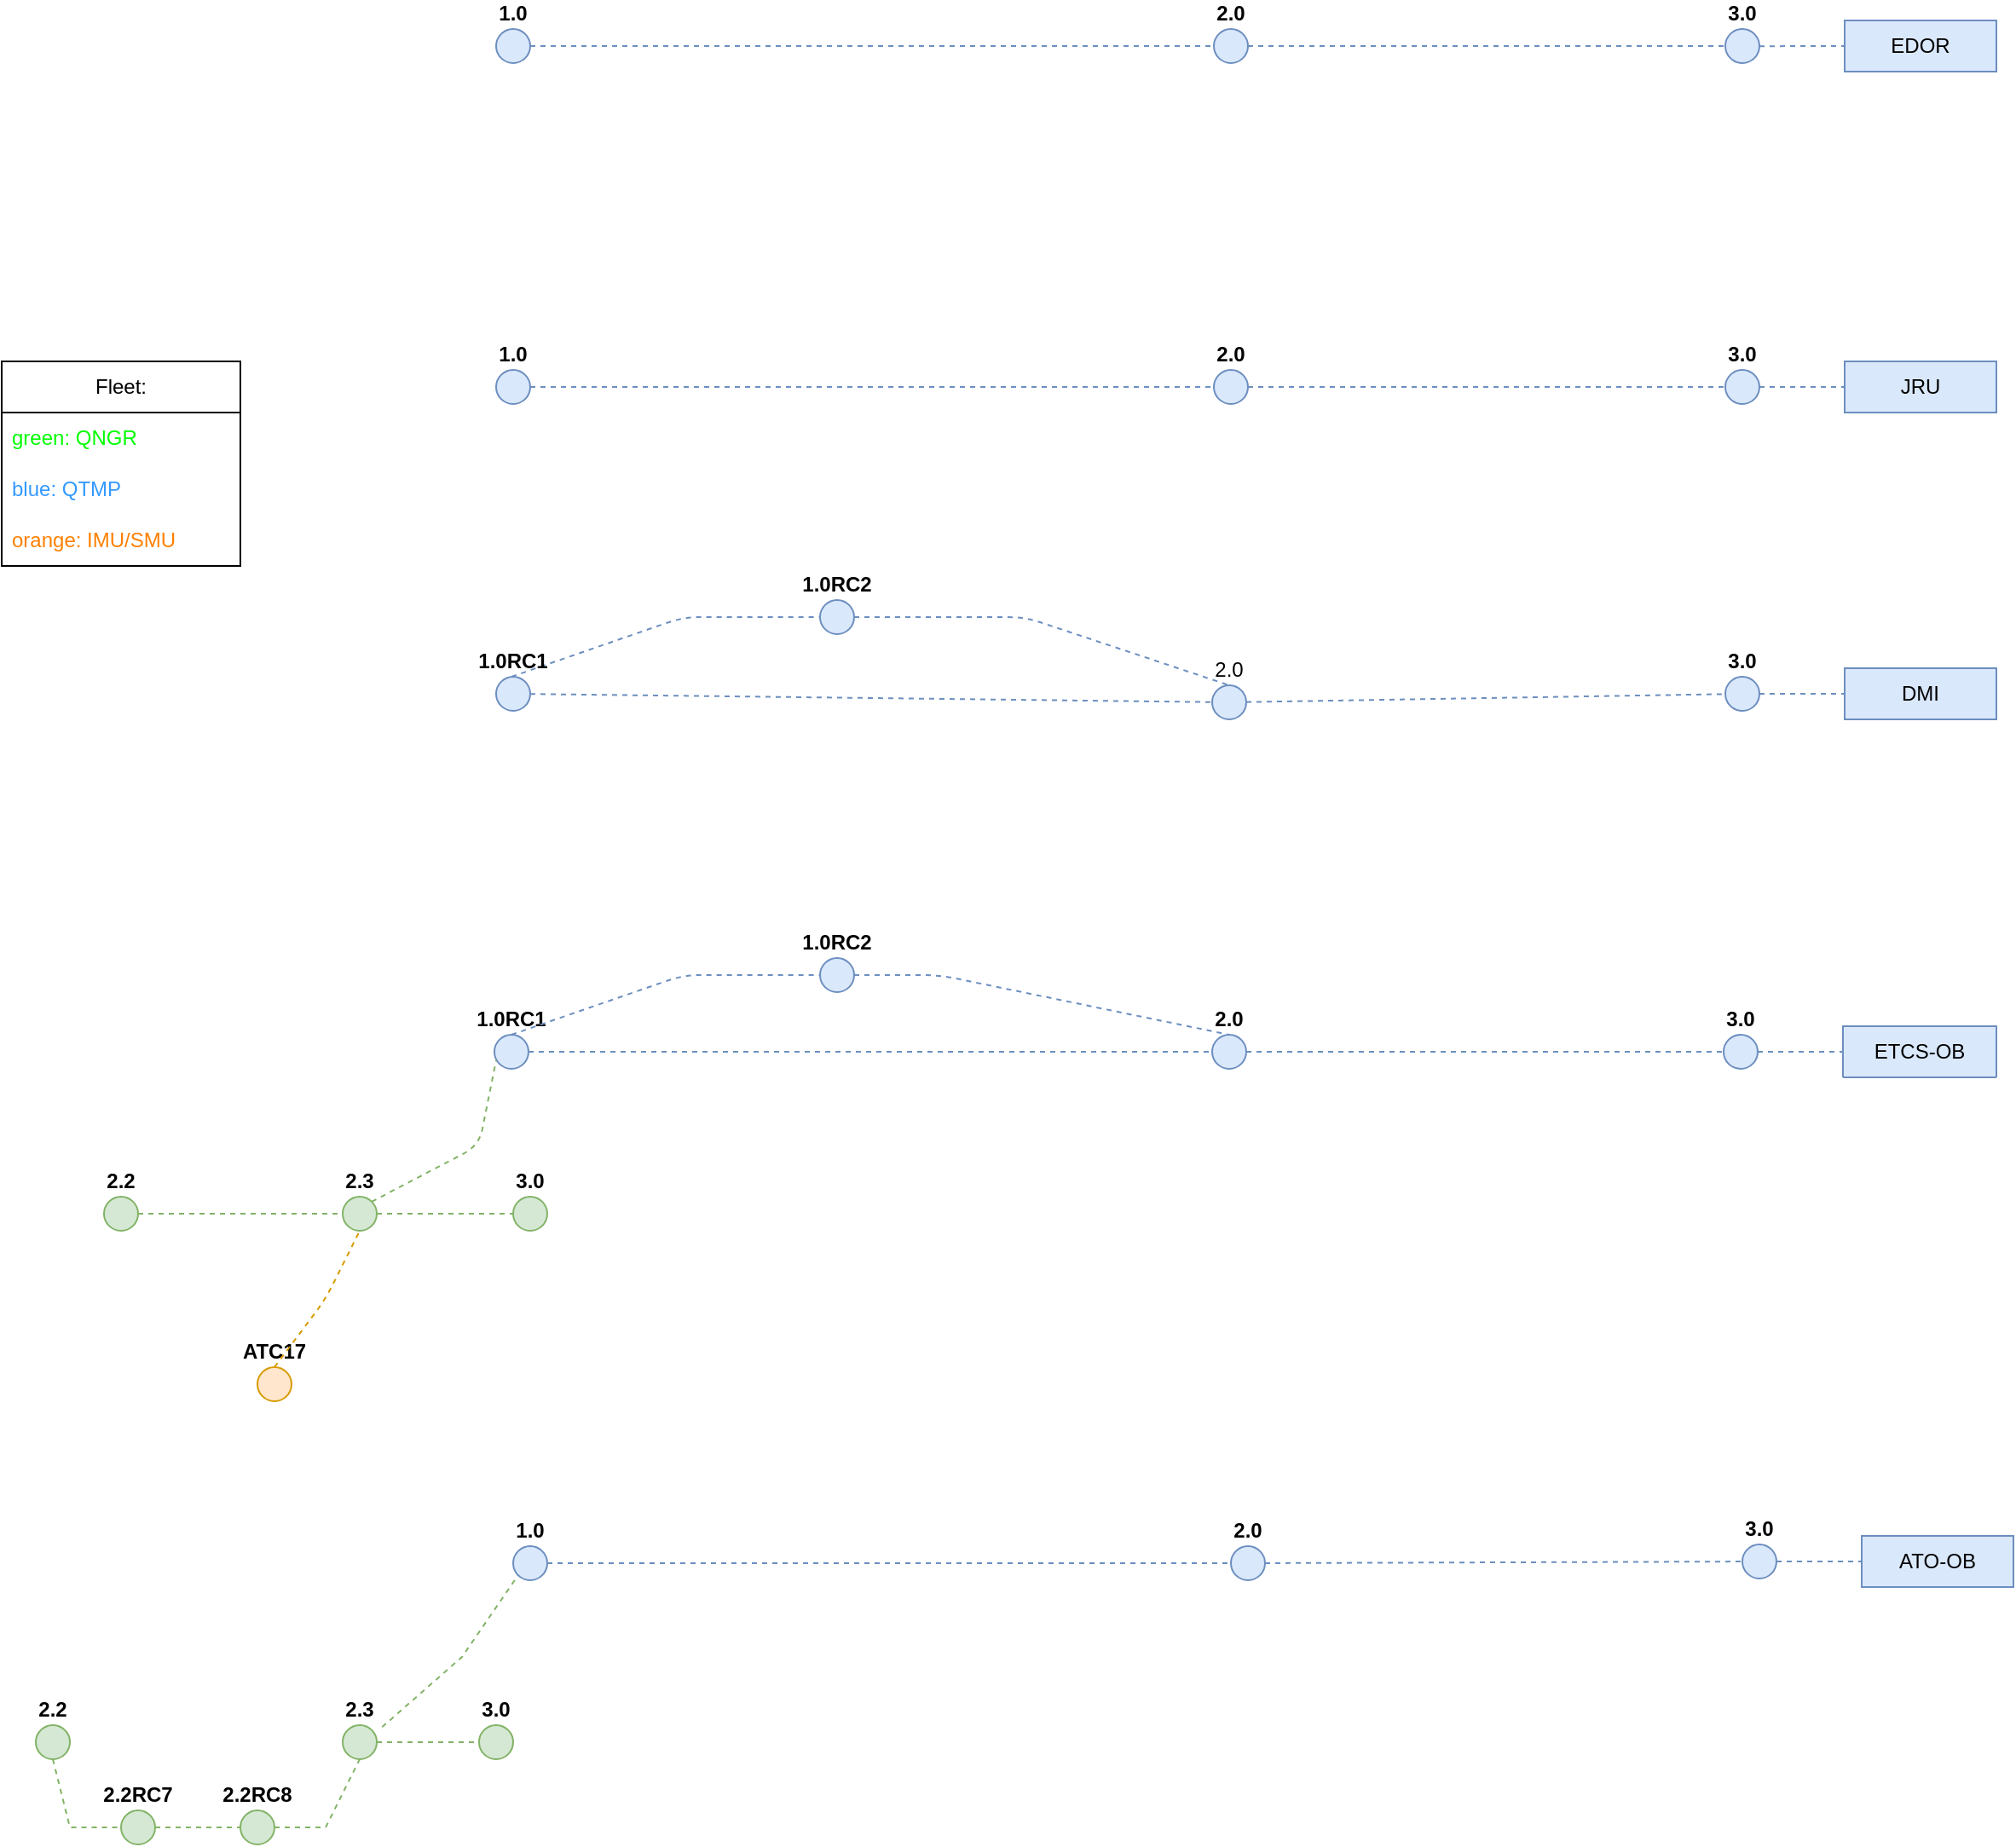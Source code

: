 <mxfile version="25.0.3">
  <diagram name="gitflow" id="YsHEfCWtMxy-4PZ75NSL">
    <mxGraphModel dx="2578" dy="2096" grid="1" gridSize="10" guides="1" tooltips="1" connect="1" arrows="1" fold="1" page="1" pageScale="1" pageWidth="850" pageHeight="1100" math="0" shadow="0">
      <root>
        <mxCell id="0" />
        <mxCell id="1" parent="0" />
        <mxCell id="qWxLDXMtbbsYDqkpyxWJ-5" value="" style="endArrow=none;dashed=1;html=1;fillColor=#dae8fc;strokeColor=#6c8ebf;rounded=0;entryX=0;entryY=0.5;entryDx=0;entryDy=0;" parent="1" source="qWxLDXMtbbsYDqkpyxWJ-12" target="au89qphzXt-BbgD6JoRx-5" edge="1">
          <mxGeometry width="50" height="50" relative="1" as="geometry">
            <mxPoint x="179" y="445" as="sourcePoint" />
            <mxPoint x="960.0" y="460.429" as="targetPoint" />
            <Array as="points" />
          </mxGeometry>
        </mxCell>
        <mxCell id="qWxLDXMtbbsYDqkpyxWJ-7" value="1.0RC1" style="ellipse;whiteSpace=wrap;html=1;aspect=fixed;fillColor=#dae8fc;strokeColor=#6c8ebf;fontStyle=1;labelPosition=center;verticalLabelPosition=top;align=center;verticalAlign=bottom;" parent="1" vertex="1">
          <mxGeometry x="169" y="435" width="20" height="20" as="geometry" />
        </mxCell>
        <mxCell id="qWxLDXMtbbsYDqkpyxWJ-12" value="3.0" style="ellipse;whiteSpace=wrap;html=1;aspect=fixed;fillColor=#dae8fc;strokeColor=#6c8ebf;fontStyle=1;labelPosition=center;verticalLabelPosition=top;align=center;verticalAlign=bottom;" parent="1" vertex="1">
          <mxGeometry x="890" y="435" width="20" height="20" as="geometry" />
        </mxCell>
        <mxCell id="qWxLDXMtbbsYDqkpyxWJ-13" value="" style="endArrow=none;dashed=1;html=1;fillColor=#dae8fc;strokeColor=#6c8ebf;rounded=0;" parent="1" source="qWxLDXMtbbsYDqkpyxWJ-30" target="qWxLDXMtbbsYDqkpyxWJ-12" edge="1">
          <mxGeometry width="50" height="50" relative="1" as="geometry">
            <mxPoint x="189" y="445" as="sourcePoint" />
            <mxPoint x="839" y="445" as="targetPoint" />
          </mxGeometry>
        </mxCell>
        <mxCell id="qWxLDXMtbbsYDqkpyxWJ-30" value="2.0" style="ellipse;whiteSpace=wrap;html=1;aspect=fixed;fillColor=#dae8fc;strokeColor=#6c8ebf;fontStyle=1;labelPosition=center;verticalLabelPosition=top;align=center;verticalAlign=bottom;" parent="1" vertex="1">
          <mxGeometry x="590" y="435" width="20" height="20" as="geometry" />
        </mxCell>
        <mxCell id="qWxLDXMtbbsYDqkpyxWJ-31" value="" style="endArrow=none;dashed=1;html=1;fillColor=#dae8fc;strokeColor=#6c8ebf;rounded=0;" parent="1" source="qWxLDXMtbbsYDqkpyxWJ-7" target="qWxLDXMtbbsYDqkpyxWJ-30" edge="1">
          <mxGeometry width="50" height="50" relative="1" as="geometry">
            <mxPoint x="189.0" y="445" as="sourcePoint" />
            <mxPoint x="829" y="445" as="targetPoint" />
            <Array as="points" />
          </mxGeometry>
        </mxCell>
        <mxCell id="au89qphzXt-BbgD6JoRx-1" value="Fleet:" style="swimlane;fontStyle=0;childLayout=stackLayout;horizontal=1;startSize=30;horizontalStack=0;resizeParent=1;resizeParentMax=0;resizeLast=0;collapsible=1;marginBottom=0;whiteSpace=wrap;html=1;" parent="1" vertex="1">
          <mxGeometry x="-120" y="40" width="140" height="120" as="geometry">
            <mxRectangle x="-210" y="140" width="70" height="30" as="alternateBounds" />
          </mxGeometry>
        </mxCell>
        <mxCell id="au89qphzXt-BbgD6JoRx-2" value="&lt;font color=&quot;#00ff00&quot;&gt;green: QNGR&lt;/font&gt;" style="text;strokeColor=none;fillColor=none;align=left;verticalAlign=middle;spacingLeft=4;spacingRight=4;overflow=hidden;points=[[0,0.5],[1,0.5]];portConstraint=eastwest;rotatable=0;whiteSpace=wrap;html=1;" parent="au89qphzXt-BbgD6JoRx-1" vertex="1">
          <mxGeometry y="30" width="140" height="30" as="geometry" />
        </mxCell>
        <mxCell id="au89qphzXt-BbgD6JoRx-3" value="blue: QTMP" style="text;strokeColor=none;fillColor=none;align=left;verticalAlign=middle;spacingLeft=4;spacingRight=4;overflow=hidden;points=[[0,0.5],[1,0.5]];portConstraint=eastwest;rotatable=0;whiteSpace=wrap;html=1;fontColor=#3399FF;" parent="au89qphzXt-BbgD6JoRx-1" vertex="1">
          <mxGeometry y="60" width="140" height="30" as="geometry" />
        </mxCell>
        <mxCell id="au89qphzXt-BbgD6JoRx-4" value="orange: IMU/SMU" style="text;strokeColor=none;fillColor=none;align=left;verticalAlign=middle;spacingLeft=4;spacingRight=4;overflow=hidden;points=[[0,0.5],[1,0.5]];portConstraint=eastwest;rotatable=0;whiteSpace=wrap;html=1;fontColor=#FF8000;" parent="au89qphzXt-BbgD6JoRx-1" vertex="1">
          <mxGeometry y="90" width="140" height="30" as="geometry" />
        </mxCell>
        <mxCell id="au89qphzXt-BbgD6JoRx-5" value="ETCS-OB" style="swimlane;fontStyle=0;childLayout=stackLayout;horizontal=1;startSize=30;horizontalStack=0;resizeParent=1;resizeParentMax=0;resizeLast=0;collapsible=1;marginBottom=0;whiteSpace=wrap;html=1;fillColor=#dae8fc;strokeColor=#6c8ebf;" parent="1" vertex="1" collapsed="1">
          <mxGeometry x="960" y="430" width="90" height="30" as="geometry">
            <mxRectangle x="960" y="430" width="140" height="150" as="alternateBounds" />
          </mxGeometry>
        </mxCell>
        <mxCell id="au89qphzXt-BbgD6JoRx-6" value="EVC" style="text;strokeColor=none;fillColor=none;align=left;verticalAlign=middle;spacingLeft=4;spacingRight=4;overflow=hidden;points=[[0,0.5],[1,0.5]];portConstraint=eastwest;rotatable=0;whiteSpace=wrap;html=1;fontColor=default;" parent="au89qphzXt-BbgD6JoRx-5" vertex="1">
          <mxGeometry y="30" width="140" height="30" as="geometry" />
        </mxCell>
        <mxCell id="au89qphzXt-BbgD6JoRx-10" value="RTM" style="text;strokeColor=none;fillColor=none;align=left;verticalAlign=middle;spacingLeft=4;spacingRight=4;overflow=hidden;points=[[0,0.5],[1,0.5]];portConstraint=eastwest;rotatable=0;whiteSpace=wrap;html=1;fontColor=default;" parent="au89qphzXt-BbgD6JoRx-5" vertex="1">
          <mxGeometry y="60" width="140" height="30" as="geometry" />
        </mxCell>
        <mxCell id="au89qphzXt-BbgD6JoRx-11" value="BTM" style="text;strokeColor=none;fillColor=none;align=left;verticalAlign=middle;spacingLeft=4;spacingRight=4;overflow=hidden;points=[[0,0.5],[1,0.5]];portConstraint=eastwest;rotatable=0;whiteSpace=wrap;html=1;fontColor=default;" parent="au89qphzXt-BbgD6JoRx-5" vertex="1">
          <mxGeometry y="90" width="140" height="30" as="geometry" />
        </mxCell>
        <mxCell id="au89qphzXt-BbgD6JoRx-12" value="AWIO" style="text;strokeColor=none;fillColor=none;align=left;verticalAlign=middle;spacingLeft=4;spacingRight=4;overflow=hidden;points=[[0,0.5],[1,0.5]];portConstraint=eastwest;rotatable=0;whiteSpace=wrap;html=1;fontColor=default;" parent="au89qphzXt-BbgD6JoRx-5" vertex="1">
          <mxGeometry y="120" width="140" height="30" as="geometry" />
        </mxCell>
        <mxCell id="au89qphzXt-BbgD6JoRx-13" value="1.0RC2" style="ellipse;whiteSpace=wrap;html=1;aspect=fixed;fillColor=#dae8fc;strokeColor=#6c8ebf;fontStyle=1;labelPosition=center;verticalLabelPosition=top;align=center;verticalAlign=bottom;" parent="1" vertex="1">
          <mxGeometry x="360" y="390" width="20" height="20" as="geometry" />
        </mxCell>
        <mxCell id="au89qphzXt-BbgD6JoRx-14" value="" style="endArrow=none;dashed=1;html=1;fillColor=#dae8fc;strokeColor=#6c8ebf;rounded=1;entryX=0;entryY=0.5;entryDx=0;entryDy=0;exitX=0.5;exitY=0;exitDx=0;exitDy=0;curved=0;" parent="1" source="qWxLDXMtbbsYDqkpyxWJ-7" target="au89qphzXt-BbgD6JoRx-13" edge="1">
          <mxGeometry width="50" height="50" relative="1" as="geometry">
            <mxPoint x="199" y="455" as="sourcePoint" />
            <mxPoint x="600" y="455" as="targetPoint" />
            <Array as="points">
              <mxPoint x="280" y="400" />
            </Array>
          </mxGeometry>
        </mxCell>
        <mxCell id="au89qphzXt-BbgD6JoRx-15" value="" style="endArrow=none;dashed=1;html=1;fillColor=#dae8fc;strokeColor=#6c8ebf;rounded=1;entryX=0.5;entryY=0;entryDx=0;entryDy=0;exitX=1;exitY=0.5;exitDx=0;exitDy=0;curved=0;" parent="1" source="au89qphzXt-BbgD6JoRx-13" target="qWxLDXMtbbsYDqkpyxWJ-30" edge="1">
          <mxGeometry width="50" height="50" relative="1" as="geometry">
            <mxPoint x="189" y="445" as="sourcePoint" />
            <mxPoint x="330" y="410" as="targetPoint" />
            <Array as="points">
              <mxPoint x="430" y="400" />
            </Array>
          </mxGeometry>
        </mxCell>
        <mxCell id="au89qphzXt-BbgD6JoRx-22" value="1.0RC2" style="ellipse;whiteSpace=wrap;html=1;aspect=fixed;fillColor=#dae8fc;strokeColor=#6c8ebf;fontStyle=1;labelPosition=center;verticalLabelPosition=top;align=center;verticalAlign=bottom;" parent="1" vertex="1">
          <mxGeometry x="360" y="180" width="20" height="20" as="geometry" />
        </mxCell>
        <mxCell id="au89qphzXt-BbgD6JoRx-23" value="" style="endArrow=none;dashed=1;html=1;fillColor=#dae8fc;strokeColor=#6c8ebf;rounded=1;entryX=0;entryY=0.5;entryDx=0;entryDy=0;exitX=0.5;exitY=0;exitDx=0;exitDy=0;curved=0;" parent="1" target="au89qphzXt-BbgD6JoRx-22" edge="1">
          <mxGeometry width="50" height="50" relative="1" as="geometry">
            <mxPoint x="179" y="225" as="sourcePoint" />
            <mxPoint x="600" y="245" as="targetPoint" />
            <Array as="points">
              <mxPoint x="280" y="190" />
            </Array>
          </mxGeometry>
        </mxCell>
        <mxCell id="l_6zvidcfWiHV1EVnjiD-2" value="" style="endArrow=none;dashed=1;html=1;fillColor=#dae8fc;strokeColor=#6c8ebf;rounded=1;entryX=0.5;entryY=0;entryDx=0;entryDy=0;exitX=1;exitY=0.5;exitDx=0;exitDy=0;curved=0;" edge="1" parent="1" source="au89qphzXt-BbgD6JoRx-22" target="qWxLDXMtbbsYDqkpyxWJ-131">
          <mxGeometry width="50" height="50" relative="1" as="geometry">
            <mxPoint x="189" y="235" as="sourcePoint" />
            <mxPoint x="370" y="200" as="targetPoint" />
            <Array as="points">
              <mxPoint x="480" y="190" />
            </Array>
          </mxGeometry>
        </mxCell>
        <mxCell id="qWxLDXMtbbsYDqkpyxWJ-114" value="ATC17" parent="0" />
        <mxCell id="qWxLDXMtbbsYDqkpyxWJ-127" value="" style="endArrow=none;dashed=1;html=1;fillColor=#dae8fc;strokeColor=#6c8ebf;rounded=0;" parent="qWxLDXMtbbsYDqkpyxWJ-114" source="qWxLDXMtbbsYDqkpyxWJ-129" target="qWxLDXMtbbsYDqkpyxWJ-133" edge="1">
          <mxGeometry width="50" height="50" relative="1" as="geometry">
            <mxPoint x="180" y="235" as="sourcePoint" />
            <mxPoint x="860" y="235" as="targetPoint" />
          </mxGeometry>
        </mxCell>
        <mxCell id="qWxLDXMtbbsYDqkpyxWJ-128" value="1.0RC1" style="ellipse;whiteSpace=wrap;html=1;aspect=fixed;fillColor=#dae8fc;strokeColor=#6c8ebf;fontStyle=1;labelPosition=center;verticalLabelPosition=top;align=center;verticalAlign=bottom;" parent="qWxLDXMtbbsYDqkpyxWJ-114" vertex="1">
          <mxGeometry x="170" y="225" width="20" height="20" as="geometry" />
        </mxCell>
        <mxCell id="qWxLDXMtbbsYDqkpyxWJ-129" value="3.0" style="ellipse;whiteSpace=wrap;html=1;aspect=fixed;fillColor=#dae8fc;strokeColor=#6c8ebf;fontStyle=1;labelPosition=center;verticalLabelPosition=top;align=center;verticalAlign=bottom;" parent="qWxLDXMtbbsYDqkpyxWJ-114" vertex="1">
          <mxGeometry x="891" y="225" width="20" height="20" as="geometry" />
        </mxCell>
        <mxCell id="qWxLDXMtbbsYDqkpyxWJ-130" value="" style="endArrow=none;dashed=1;html=1;fillColor=#dae8fc;strokeColor=#6c8ebf;rounded=0;" parent="qWxLDXMtbbsYDqkpyxWJ-114" source="qWxLDXMtbbsYDqkpyxWJ-131" target="qWxLDXMtbbsYDqkpyxWJ-129" edge="1">
          <mxGeometry width="50" height="50" relative="1" as="geometry">
            <mxPoint x="190" y="235" as="sourcePoint" />
            <mxPoint x="840" y="235" as="targetPoint" />
          </mxGeometry>
        </mxCell>
        <mxCell id="qWxLDXMtbbsYDqkpyxWJ-131" value="2.0" style="ellipse;whiteSpace=wrap;html=1;aspect=fixed;fillColor=#dae8fc;strokeColor=#6c8ebf;fontStyle=0;labelPosition=center;verticalLabelPosition=top;align=center;verticalAlign=bottom;" parent="qWxLDXMtbbsYDqkpyxWJ-114" vertex="1">
          <mxGeometry x="590" y="230" width="20" height="20" as="geometry" />
        </mxCell>
        <mxCell id="qWxLDXMtbbsYDqkpyxWJ-132" value="" style="endArrow=none;dashed=1;html=1;fillColor=#dae8fc;strokeColor=#6c8ebf;rounded=0;" parent="qWxLDXMtbbsYDqkpyxWJ-114" source="qWxLDXMtbbsYDqkpyxWJ-128" target="qWxLDXMtbbsYDqkpyxWJ-131" edge="1">
          <mxGeometry width="50" height="50" relative="1" as="geometry">
            <mxPoint x="190.0" y="235" as="sourcePoint" />
            <mxPoint x="830" y="235" as="targetPoint" />
            <Array as="points" />
          </mxGeometry>
        </mxCell>
        <mxCell id="qWxLDXMtbbsYDqkpyxWJ-133" value="DMI" style="text;html=1;strokeColor=#6c8ebf;fillColor=#dae8fc;align=center;verticalAlign=middle;whiteSpace=wrap;rounded=0;container=1;collapsible=0;" parent="qWxLDXMtbbsYDqkpyxWJ-114" vertex="1">
          <mxGeometry x="961" y="220" width="89" height="30" as="geometry">
            <mxRectangle x="961" y="610" width="90" height="30" as="alternateBounds" />
          </mxGeometry>
        </mxCell>
        <mxCell id="qWxLDXMtbbsYDqkpyxWJ-134" value="" style="endArrow=none;dashed=1;html=1;fillColor=#dae8fc;strokeColor=#6c8ebf;rounded=0;" parent="qWxLDXMtbbsYDqkpyxWJ-114" source="qWxLDXMtbbsYDqkpyxWJ-136" target="qWxLDXMtbbsYDqkpyxWJ-140" edge="1">
          <mxGeometry width="50" height="50" relative="1" as="geometry">
            <mxPoint x="180" y="55" as="sourcePoint" />
            <mxPoint x="860" y="55" as="targetPoint" />
          </mxGeometry>
        </mxCell>
        <mxCell id="qWxLDXMtbbsYDqkpyxWJ-135" value="1.0" style="ellipse;whiteSpace=wrap;html=1;aspect=fixed;fillColor=#dae8fc;strokeColor=#6c8ebf;fontStyle=1;labelPosition=center;verticalLabelPosition=top;align=center;verticalAlign=bottom;" parent="qWxLDXMtbbsYDqkpyxWJ-114" vertex="1">
          <mxGeometry x="170" y="45" width="20" height="20" as="geometry" />
        </mxCell>
        <mxCell id="qWxLDXMtbbsYDqkpyxWJ-136" value="3.0" style="ellipse;whiteSpace=wrap;html=1;aspect=fixed;fillColor=#dae8fc;strokeColor=#6c8ebf;fontStyle=1;labelPosition=center;verticalLabelPosition=top;align=center;verticalAlign=bottom;" parent="qWxLDXMtbbsYDqkpyxWJ-114" vertex="1">
          <mxGeometry x="891" y="45" width="20" height="20" as="geometry" />
        </mxCell>
        <mxCell id="qWxLDXMtbbsYDqkpyxWJ-137" value="" style="endArrow=none;dashed=1;html=1;fillColor=#dae8fc;strokeColor=#6c8ebf;rounded=0;" parent="qWxLDXMtbbsYDqkpyxWJ-114" source="qWxLDXMtbbsYDqkpyxWJ-138" target="qWxLDXMtbbsYDqkpyxWJ-136" edge="1">
          <mxGeometry width="50" height="50" relative="1" as="geometry">
            <mxPoint x="190" y="55" as="sourcePoint" />
            <mxPoint x="840" y="55" as="targetPoint" />
          </mxGeometry>
        </mxCell>
        <mxCell id="qWxLDXMtbbsYDqkpyxWJ-138" value="2.0" style="ellipse;whiteSpace=wrap;html=1;aspect=fixed;fillColor=#dae8fc;strokeColor=#6c8ebf;fontStyle=1;labelPosition=center;verticalLabelPosition=top;align=center;verticalAlign=bottom;" parent="qWxLDXMtbbsYDqkpyxWJ-114" vertex="1">
          <mxGeometry x="591" y="45" width="20" height="20" as="geometry" />
        </mxCell>
        <mxCell id="qWxLDXMtbbsYDqkpyxWJ-139" value="" style="endArrow=none;dashed=1;html=1;fillColor=#dae8fc;strokeColor=#6c8ebf;rounded=0;" parent="qWxLDXMtbbsYDqkpyxWJ-114" source="qWxLDXMtbbsYDqkpyxWJ-135" target="qWxLDXMtbbsYDqkpyxWJ-138" edge="1">
          <mxGeometry width="50" height="50" relative="1" as="geometry">
            <mxPoint x="190.0" y="55" as="sourcePoint" />
            <mxPoint x="830" y="55" as="targetPoint" />
            <Array as="points" />
          </mxGeometry>
        </mxCell>
        <mxCell id="qWxLDXMtbbsYDqkpyxWJ-140" value="JRU" style="text;html=1;strokeColor=#6c8ebf;fillColor=#dae8fc;align=center;verticalAlign=middle;whiteSpace=wrap;rounded=0;container=1;collapsible=0;" parent="qWxLDXMtbbsYDqkpyxWJ-114" vertex="1">
          <mxGeometry x="961" y="40" width="89" height="30" as="geometry">
            <mxRectangle x="961" y="610" width="90" height="30" as="alternateBounds" />
          </mxGeometry>
        </mxCell>
        <mxCell id="qWxLDXMtbbsYDqkpyxWJ-141" value="" style="endArrow=none;dashed=1;html=1;fillColor=#dae8fc;strokeColor=#6c8ebf;rounded=0;" parent="qWxLDXMtbbsYDqkpyxWJ-114" source="qWxLDXMtbbsYDqkpyxWJ-143" target="qWxLDXMtbbsYDqkpyxWJ-147" edge="1">
          <mxGeometry width="50" height="50" relative="1" as="geometry">
            <mxPoint x="180" y="-145" as="sourcePoint" />
            <mxPoint x="860" y="-145" as="targetPoint" />
          </mxGeometry>
        </mxCell>
        <mxCell id="qWxLDXMtbbsYDqkpyxWJ-142" value="1.0" style="ellipse;whiteSpace=wrap;html=1;aspect=fixed;fillColor=#dae8fc;strokeColor=#6c8ebf;fontStyle=1;labelPosition=center;verticalLabelPosition=top;align=center;verticalAlign=bottom;" parent="qWxLDXMtbbsYDqkpyxWJ-114" vertex="1">
          <mxGeometry x="170" y="-155" width="20" height="20" as="geometry" />
        </mxCell>
        <mxCell id="qWxLDXMtbbsYDqkpyxWJ-143" value="3.0" style="ellipse;whiteSpace=wrap;html=1;aspect=fixed;fillColor=#dae8fc;strokeColor=#6c8ebf;fontStyle=1;labelPosition=center;verticalLabelPosition=top;align=center;verticalAlign=bottom;" parent="qWxLDXMtbbsYDqkpyxWJ-114" vertex="1">
          <mxGeometry x="891" y="-155" width="20" height="20" as="geometry" />
        </mxCell>
        <mxCell id="qWxLDXMtbbsYDqkpyxWJ-144" value="" style="endArrow=none;dashed=1;html=1;fillColor=#dae8fc;strokeColor=#6c8ebf;rounded=0;" parent="qWxLDXMtbbsYDqkpyxWJ-114" source="qWxLDXMtbbsYDqkpyxWJ-145" target="qWxLDXMtbbsYDqkpyxWJ-143" edge="1">
          <mxGeometry width="50" height="50" relative="1" as="geometry">
            <mxPoint x="190" y="-145" as="sourcePoint" />
            <mxPoint x="840" y="-145" as="targetPoint" />
          </mxGeometry>
        </mxCell>
        <mxCell id="qWxLDXMtbbsYDqkpyxWJ-145" value="2.0" style="ellipse;whiteSpace=wrap;html=1;aspect=fixed;fillColor=#dae8fc;strokeColor=#6c8ebf;fontStyle=1;labelPosition=center;verticalLabelPosition=top;align=center;verticalAlign=bottom;" parent="qWxLDXMtbbsYDqkpyxWJ-114" vertex="1">
          <mxGeometry x="591" y="-155" width="20" height="20" as="geometry" />
        </mxCell>
        <mxCell id="qWxLDXMtbbsYDqkpyxWJ-146" value="" style="endArrow=none;dashed=1;html=1;fillColor=#dae8fc;strokeColor=#6c8ebf;rounded=0;" parent="qWxLDXMtbbsYDqkpyxWJ-114" source="qWxLDXMtbbsYDqkpyxWJ-142" target="qWxLDXMtbbsYDqkpyxWJ-145" edge="1">
          <mxGeometry width="50" height="50" relative="1" as="geometry">
            <mxPoint x="190.0" y="-145" as="sourcePoint" />
            <mxPoint x="830" y="-145" as="targetPoint" />
            <Array as="points" />
          </mxGeometry>
        </mxCell>
        <mxCell id="qWxLDXMtbbsYDqkpyxWJ-147" value="EDOR" style="text;html=1;strokeColor=#6c8ebf;fillColor=#dae8fc;align=center;verticalAlign=middle;whiteSpace=wrap;rounded=0;container=1;collapsible=0;" parent="qWxLDXMtbbsYDqkpyxWJ-114" vertex="1">
          <mxGeometry x="961" y="-160" width="89" height="30" as="geometry">
            <mxRectangle x="961" y="610" width="90" height="30" as="alternateBounds" />
          </mxGeometry>
        </mxCell>
        <mxCell id="qWxLDXMtbbsYDqkpyxWJ-169" value="2.3" style="ellipse;whiteSpace=wrap;html=1;aspect=fixed;fillColor=#d5e8d4;strokeColor=#82b366;fontStyle=1;labelPosition=center;verticalLabelPosition=top;align=center;verticalAlign=bottom;" parent="qWxLDXMtbbsYDqkpyxWJ-114" vertex="1">
          <mxGeometry x="80" y="530" width="20" height="20" as="geometry" />
        </mxCell>
        <mxCell id="qWxLDXMtbbsYDqkpyxWJ-173" value="3.0" style="ellipse;whiteSpace=wrap;html=1;aspect=fixed;fillColor=#d5e8d4;strokeColor=#82b366;fontStyle=1;labelPosition=center;verticalLabelPosition=top;align=center;verticalAlign=bottom;" parent="qWxLDXMtbbsYDqkpyxWJ-114" vertex="1">
          <mxGeometry x="180" y="530" width="20" height="20" as="geometry" />
        </mxCell>
        <mxCell id="qWxLDXMtbbsYDqkpyxWJ-174" value="" style="endArrow=none;dashed=1;html=1;fillColor=#d5e8d4;strokeColor=#82b366;rounded=0;startFillColor=#33FF33;exitX=1;exitY=0.5;exitDx=0;exitDy=0;entryX=0;entryY=0.5;entryDx=0;entryDy=0;orthogonalLoop=0;" parent="qWxLDXMtbbsYDqkpyxWJ-114" source="qWxLDXMtbbsYDqkpyxWJ-169" target="qWxLDXMtbbsYDqkpyxWJ-173" edge="1">
          <mxGeometry width="50" height="50" relative="1" as="geometry">
            <mxPoint y="600" as="sourcePoint" />
            <mxPoint x="50" y="600" as="targetPoint" />
            <Array as="points" />
          </mxGeometry>
        </mxCell>
        <mxCell id="qWxLDXMtbbsYDqkpyxWJ-177" value="" style="endArrow=none;dashed=1;html=1;fillColor=#d5e8d4;strokeColor=#82b366;rounded=0;startFillColor=#33FF33;entryX=0;entryY=0.5;entryDx=0;entryDy=0;orthogonalLoop=0;" parent="qWxLDXMtbbsYDqkpyxWJ-114" source="qWxLDXMtbbsYDqkpyxWJ-170" target="qWxLDXMtbbsYDqkpyxWJ-169" edge="1">
          <mxGeometry width="50" height="50" relative="1" as="geometry">
            <mxPoint x="-60" y="540" as="sourcePoint" />
            <mxPoint x="-30" y="590" as="targetPoint" />
            <Array as="points" />
          </mxGeometry>
        </mxCell>
        <mxCell id="qWxLDXMtbbsYDqkpyxWJ-178" value="" style="endArrow=none;dashed=1;html=1;fillColor=#d5e8d4;strokeColor=#82b366;rounded=0;startFillColor=#33FF33;entryX=0;entryY=0.5;entryDx=0;entryDy=0;orthogonalLoop=0;" parent="qWxLDXMtbbsYDqkpyxWJ-114" target="qWxLDXMtbbsYDqkpyxWJ-170" edge="1">
          <mxGeometry width="50" height="50" relative="1" as="geometry">
            <mxPoint x="-60" y="540" as="sourcePoint" />
            <mxPoint x="130" y="540" as="targetPoint" />
            <Array as="points" />
          </mxGeometry>
        </mxCell>
        <mxCell id="qWxLDXMtbbsYDqkpyxWJ-170" value="2.2" style="ellipse;whiteSpace=wrap;html=1;aspect=fixed;fillColor=#d5e8d4;strokeColor=#82b366;fontStyle=1;labelPosition=center;verticalLabelPosition=top;align=center;verticalAlign=bottom;" parent="qWxLDXMtbbsYDqkpyxWJ-114" vertex="1">
          <mxGeometry x="-60" y="530" width="20" height="20" as="geometry" />
        </mxCell>
        <mxCell id="qWxLDXMtbbsYDqkpyxWJ-181" value="ATC17" style="ellipse;whiteSpace=wrap;html=1;aspect=fixed;fillColor=#ffe6cc;strokeColor=#d79b00;fontStyle=1;labelPosition=center;verticalLabelPosition=top;align=center;verticalAlign=bottom;" parent="qWxLDXMtbbsYDqkpyxWJ-114" vertex="1">
          <mxGeometry x="30" y="630" width="20" height="20" as="geometry" />
        </mxCell>
        <mxCell id="qWxLDXMtbbsYDqkpyxWJ-186" value="" style="endArrow=none;dashed=1;html=1;fillColor=#d5e8d4;strokeColor=#82b366;rounded=0;startFillColor=#33FF33;exitX=1.156;exitY=0.058;exitDx=0;exitDy=0;entryX=0;entryY=1;entryDx=0;entryDy=0;orthogonalLoop=0;exitPerimeter=0;" parent="qWxLDXMtbbsYDqkpyxWJ-114" source="qWxLDXMtbbsYDqkpyxWJ-150" target="qWxLDXMtbbsYDqkpyxWJ-117" edge="1">
          <mxGeometry width="50" height="50" relative="1" as="geometry">
            <mxPoint x="110" y="860" as="sourcePoint" />
            <mxPoint x="170" y="860" as="targetPoint" />
            <Array as="points">
              <mxPoint x="150" y="800" />
            </Array>
          </mxGeometry>
        </mxCell>
        <mxCell id="qWxLDXMtbbsYDqkpyxWJ-187" value="" style="endArrow=none;dashed=1;html=1;fillColor=#d5e8d4;strokeColor=#82b366;rounded=1;startFillColor=#33FF33;exitX=1;exitY=0;exitDx=0;exitDy=0;entryX=0;entryY=1;entryDx=0;entryDy=0;orthogonalLoop=0;curved=0;" parent="qWxLDXMtbbsYDqkpyxWJ-114" source="qWxLDXMtbbsYDqkpyxWJ-169" edge="1">
          <mxGeometry width="50" height="50" relative="1" as="geometry">
            <mxPoint x="90" y="539" as="sourcePoint" />
            <mxPoint x="170" y="450" as="targetPoint" />
            <Array as="points">
              <mxPoint x="160" y="500" />
            </Array>
          </mxGeometry>
        </mxCell>
        <mxCell id="qWxLDXMtbbsYDqkpyxWJ-188" value="" style="endArrow=none;dashed=1;html=1;fillColor=#ffe6cc;strokeColor=#d79b00;rounded=1;startFillColor=#33FF33;exitX=0.5;exitY=0;exitDx=0;exitDy=0;entryX=0.5;entryY=1;entryDx=0;entryDy=0;orthogonalLoop=0;curved=0;" parent="qWxLDXMtbbsYDqkpyxWJ-114" source="qWxLDXMtbbsYDqkpyxWJ-181" target="qWxLDXMtbbsYDqkpyxWJ-169" edge="1">
          <mxGeometry width="50" height="50" relative="1" as="geometry">
            <mxPoint x="110" y="550" as="sourcePoint" />
            <mxPoint x="190" y="550" as="targetPoint" />
            <Array as="points">
              <mxPoint x="70" y="590" />
            </Array>
          </mxGeometry>
        </mxCell>
        <mxCell id="qWxLDXMtbbsYDqkpyxWJ-113" value="QNGR" parent="0" />
        <mxCell id="qWxLDXMtbbsYDqkpyxWJ-149" value="2.2RC8" style="ellipse;whiteSpace=wrap;html=1;aspect=fixed;fillColor=#d5e8d4;strokeColor=#82b366;fontStyle=1;labelPosition=center;verticalLabelPosition=top;align=center;verticalAlign=bottom;" parent="qWxLDXMtbbsYDqkpyxWJ-113" vertex="1">
          <mxGeometry x="20" y="890" width="20" height="20" as="geometry" />
        </mxCell>
        <mxCell id="qWxLDXMtbbsYDqkpyxWJ-150" value="2.3" style="ellipse;whiteSpace=wrap;html=1;aspect=fixed;fillColor=#d5e8d4;strokeColor=#82b366;fontStyle=1;labelPosition=center;verticalLabelPosition=top;align=center;verticalAlign=bottom;" parent="qWxLDXMtbbsYDqkpyxWJ-113" vertex="1">
          <mxGeometry x="80" y="840" width="20" height="20" as="geometry" />
        </mxCell>
        <mxCell id="qWxLDXMtbbsYDqkpyxWJ-152" value="2.2" style="ellipse;whiteSpace=wrap;html=1;aspect=fixed;fillColor=#d5e8d4;strokeColor=#82b366;fontStyle=1;labelPosition=center;verticalLabelPosition=top;align=center;verticalAlign=bottom;" parent="qWxLDXMtbbsYDqkpyxWJ-113" vertex="1">
          <mxGeometry x="-100" y="840" width="20" height="20" as="geometry" />
        </mxCell>
        <mxCell id="qWxLDXMtbbsYDqkpyxWJ-153" value="" style="endArrow=none;dashed=1;html=1;fillColor=#d5e8d4;strokeColor=#82b366;rounded=0;startFillColor=#33FF33;exitX=1;exitY=0.5;exitDx=0;exitDy=0;entryX=0;entryY=0.5;entryDx=0;entryDy=0;orthogonalLoop=0;" parent="qWxLDXMtbbsYDqkpyxWJ-113" source="qWxLDXMtbbsYDqkpyxWJ-148" target="qWxLDXMtbbsYDqkpyxWJ-149" edge="1">
          <mxGeometry width="50" height="50" relative="1" as="geometry">
            <mxPoint x="-80" y="870" as="sourcePoint" />
            <mxPoint x="-40" y="910" as="targetPoint" />
            <Array as="points" />
          </mxGeometry>
        </mxCell>
        <mxCell id="qWxLDXMtbbsYDqkpyxWJ-154" value="" style="endArrow=none;dashed=1;html=1;fillColor=#d5e8d4;strokeColor=#82b366;rounded=0;startFillColor=#33FF33;exitX=1;exitY=0.5;exitDx=0;exitDy=0;entryX=0.5;entryY=1;entryDx=0;entryDy=0;orthogonalLoop=0;" parent="qWxLDXMtbbsYDqkpyxWJ-113" source="qWxLDXMtbbsYDqkpyxWJ-149" target="qWxLDXMtbbsYDqkpyxWJ-150" edge="1">
          <mxGeometry width="50" height="50" relative="1" as="geometry">
            <mxPoint x="-20" y="910" as="sourcePoint" />
            <mxPoint x="20" y="910" as="targetPoint" />
            <Array as="points">
              <mxPoint x="70" y="900" />
            </Array>
          </mxGeometry>
        </mxCell>
        <mxCell id="qWxLDXMtbbsYDqkpyxWJ-155" value="3.0" style="ellipse;whiteSpace=wrap;html=1;aspect=fixed;fillColor=#d5e8d4;strokeColor=#82b366;fontStyle=1;labelPosition=center;verticalLabelPosition=top;align=center;verticalAlign=bottom;" parent="qWxLDXMtbbsYDqkpyxWJ-113" vertex="1">
          <mxGeometry x="160" y="840" width="20" height="20" as="geometry" />
        </mxCell>
        <mxCell id="qWxLDXMtbbsYDqkpyxWJ-156" value="" style="endArrow=none;dashed=1;html=1;fillColor=#d5e8d4;strokeColor=#82b366;rounded=0;startFillColor=#33FF33;exitX=1;exitY=0.5;exitDx=0;exitDy=0;entryX=0;entryY=0.5;entryDx=0;entryDy=0;orthogonalLoop=0;" parent="qWxLDXMtbbsYDqkpyxWJ-113" source="qWxLDXMtbbsYDqkpyxWJ-150" target="qWxLDXMtbbsYDqkpyxWJ-155" edge="1">
          <mxGeometry width="50" height="50" relative="1" as="geometry">
            <mxPoint x="-20" y="910" as="sourcePoint" />
            <mxPoint x="30" y="910" as="targetPoint" />
            <Array as="points" />
          </mxGeometry>
        </mxCell>
        <mxCell id="qWxLDXMtbbsYDqkpyxWJ-148" value="2.2RC7" style="ellipse;whiteSpace=wrap;html=1;aspect=fixed;fillColor=#d5e8d4;strokeColor=#82b366;fontStyle=1;labelPosition=center;verticalLabelPosition=top;align=center;verticalAlign=bottom;" parent="qWxLDXMtbbsYDqkpyxWJ-113" vertex="1">
          <mxGeometry x="-50" y="890" width="20" height="20" as="geometry" />
        </mxCell>
        <mxCell id="qWxLDXMtbbsYDqkpyxWJ-151" value="" style="endArrow=none;dashed=1;html=1;fillColor=#d5e8d4;strokeColor=#82b366;rounded=0;startFillColor=#33FF33;exitX=0.5;exitY=1;exitDx=0;exitDy=0;entryX=0;entryY=0.5;entryDx=0;entryDy=0;orthogonalLoop=0;" parent="qWxLDXMtbbsYDqkpyxWJ-113" source="qWxLDXMtbbsYDqkpyxWJ-152" target="qWxLDXMtbbsYDqkpyxWJ-148" edge="1">
          <mxGeometry width="50" height="50" relative="1" as="geometry">
            <mxPoint x="-110" y="870" as="sourcePoint" />
            <mxPoint x="291" y="870" as="targetPoint" />
            <Array as="points">
              <mxPoint x="-80" y="900" />
            </Array>
          </mxGeometry>
        </mxCell>
        <mxCell id="qWxLDXMtbbsYDqkpyxWJ-112" value="QTMP" parent="0" />
        <mxCell id="qWxLDXMtbbsYDqkpyxWJ-116" value="" style="endArrow=none;dashed=1;html=1;fillColor=#dae8fc;strokeColor=#6c8ebf;rounded=0;" parent="qWxLDXMtbbsYDqkpyxWJ-112" source="qWxLDXMtbbsYDqkpyxWJ-118" target="qWxLDXMtbbsYDqkpyxWJ-122" edge="1">
          <mxGeometry width="50" height="50" relative="1" as="geometry">
            <mxPoint x="190" y="744" as="sourcePoint" />
            <mxPoint x="870" y="744" as="targetPoint" />
          </mxGeometry>
        </mxCell>
        <object label="1.0" Scope="First Client Demo" id="qWxLDXMtbbsYDqkpyxWJ-117">
          <mxCell style="ellipse;whiteSpace=wrap;html=1;aspect=fixed;fillColor=#dae8fc;strokeColor=#6c8ebf;fontStyle=1;labelPosition=center;verticalLabelPosition=top;align=center;verticalAlign=bottom;" parent="qWxLDXMtbbsYDqkpyxWJ-112" vertex="1">
            <mxGeometry x="180" y="735" width="20" height="20" as="geometry" />
          </mxCell>
        </object>
        <mxCell id="qWxLDXMtbbsYDqkpyxWJ-118" value="3.0" style="ellipse;whiteSpace=wrap;html=1;aspect=fixed;fillColor=#dae8fc;strokeColor=#6c8ebf;fontStyle=1;labelPosition=center;verticalLabelPosition=top;align=center;verticalAlign=bottom;" parent="qWxLDXMtbbsYDqkpyxWJ-112" vertex="1">
          <mxGeometry x="901" y="734" width="20" height="20" as="geometry" />
        </mxCell>
        <mxCell id="qWxLDXMtbbsYDqkpyxWJ-119" value="" style="endArrow=none;dashed=1;html=1;fillColor=#dae8fc;strokeColor=#6c8ebf;rounded=0;" parent="qWxLDXMtbbsYDqkpyxWJ-112" source="qWxLDXMtbbsYDqkpyxWJ-120" target="qWxLDXMtbbsYDqkpyxWJ-118" edge="1">
          <mxGeometry width="50" height="50" relative="1" as="geometry">
            <mxPoint x="200" y="745" as="sourcePoint" />
            <mxPoint x="850" y="745" as="targetPoint" />
          </mxGeometry>
        </mxCell>
        <mxCell id="qWxLDXMtbbsYDqkpyxWJ-120" value="2.0" style="ellipse;whiteSpace=wrap;html=1;aspect=fixed;fillColor=#dae8fc;strokeColor=#6c8ebf;fontStyle=1;labelPosition=center;verticalLabelPosition=top;align=center;verticalAlign=bottom;" parent="qWxLDXMtbbsYDqkpyxWJ-112" vertex="1">
          <mxGeometry x="601" y="735" width="20" height="20" as="geometry" />
        </mxCell>
        <mxCell id="qWxLDXMtbbsYDqkpyxWJ-121" value="" style="endArrow=none;dashed=1;html=1;fillColor=#dae8fc;strokeColor=#6c8ebf;rounded=0;" parent="qWxLDXMtbbsYDqkpyxWJ-112" source="qWxLDXMtbbsYDqkpyxWJ-117" target="qWxLDXMtbbsYDqkpyxWJ-120" edge="1">
          <mxGeometry width="50" height="50" relative="1" as="geometry">
            <mxPoint x="200.0" y="745" as="sourcePoint" />
            <mxPoint x="840" y="745" as="targetPoint" />
            <Array as="points" />
          </mxGeometry>
        </mxCell>
        <mxCell id="qWxLDXMtbbsYDqkpyxWJ-122" value="ATO-OB" style="text;html=1;strokeColor=#6c8ebf;fillColor=#dae8fc;align=center;verticalAlign=middle;whiteSpace=wrap;rounded=0;container=1;collapsible=0;" parent="qWxLDXMtbbsYDqkpyxWJ-112" vertex="1">
          <mxGeometry x="971" y="729" width="89" height="30" as="geometry">
            <mxRectangle x="961" y="610" width="90" height="30" as="alternateBounds" />
          </mxGeometry>
        </mxCell>
      </root>
    </mxGraphModel>
  </diagram>
</mxfile>
